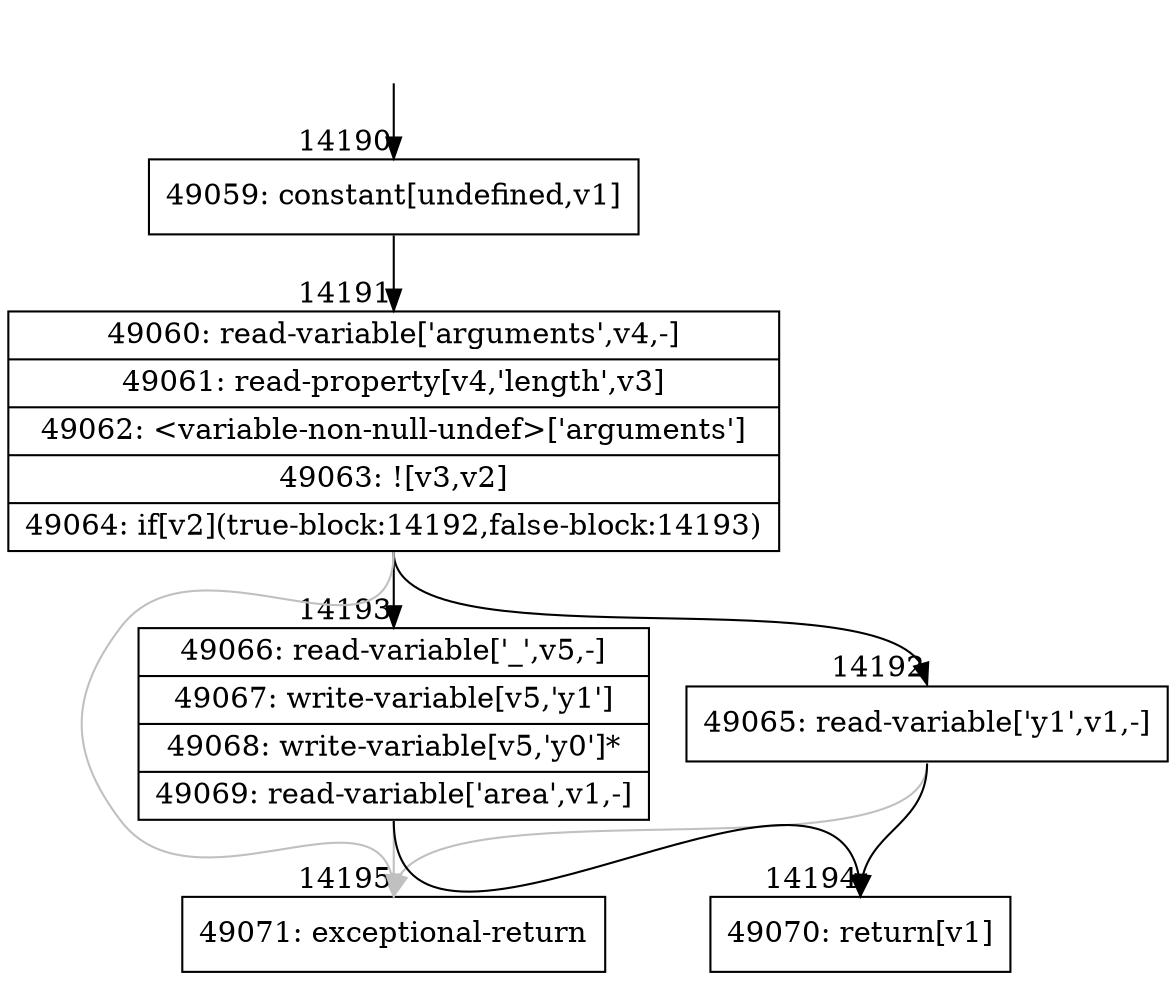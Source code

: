 digraph {
rankdir="TD"
BB_entry1308[shape=none,label=""];
BB_entry1308 -> BB14190 [tailport=s, headport=n, headlabel="    14190"]
BB14190 [shape=record label="{49059: constant[undefined,v1]}" ] 
BB14190 -> BB14191 [tailport=s, headport=n, headlabel="      14191"]
BB14191 [shape=record label="{49060: read-variable['arguments',v4,-]|49061: read-property[v4,'length',v3]|49062: \<variable-non-null-undef\>['arguments']|49063: ![v3,v2]|49064: if[v2](true-block:14192,false-block:14193)}" ] 
BB14191 -> BB14192 [tailport=s, headport=n, headlabel="      14192"]
BB14191 -> BB14193 [tailport=s, headport=n, headlabel="      14193"]
BB14191 -> BB14195 [tailport=s, headport=n, color=gray, headlabel="      14195"]
BB14192 [shape=record label="{49065: read-variable['y1',v1,-]}" ] 
BB14192 -> BB14194 [tailport=s, headport=n, headlabel="      14194"]
BB14192 -> BB14195 [tailport=s, headport=n, color=gray]
BB14193 [shape=record label="{49066: read-variable['_',v5,-]|49067: write-variable[v5,'y1']|49068: write-variable[v5,'y0']*|49069: read-variable['area',v1,-]}" ] 
BB14193 -> BB14194 [tailport=s, headport=n]
BB14193 -> BB14195 [tailport=s, headport=n, color=gray]
BB14194 [shape=record label="{49070: return[v1]}" ] 
BB14195 [shape=record label="{49071: exceptional-return}" ] 
//#$~ 8393
}
